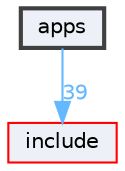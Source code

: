 digraph "/Users/pedros235/code/github/aerolab/s_graphs/apps"
{
 // LATEX_PDF_SIZE
  bgcolor="transparent";
  edge [fontname=Helvetica,fontsize=10,labelfontname=Helvetica,labelfontsize=10];
  node [fontname=Helvetica,fontsize=10,shape=box,height=0.2,width=0.4];
  compound=true
  dir_9654b8d08f4bba4e84b362c5fd320bee [label="apps", fillcolor="#edf0f7", color="grey25", style="filled,bold", URL="dir_9654b8d08f4bba4e84b362c5fd320bee.html",tooltip=""];
  dir_d44c64559bbebec7f509842c48db8b23 [label="include", fillcolor="#edf0f7", color="red", style="filled", URL="dir_d44c64559bbebec7f509842c48db8b23.html",tooltip=""];
  dir_9654b8d08f4bba4e84b362c5fd320bee->dir_d44c64559bbebec7f509842c48db8b23 [headlabel="39", labeldistance=1.5 headhref="dir_000000_000002.html" color="steelblue1" fontcolor="steelblue1"];
}
